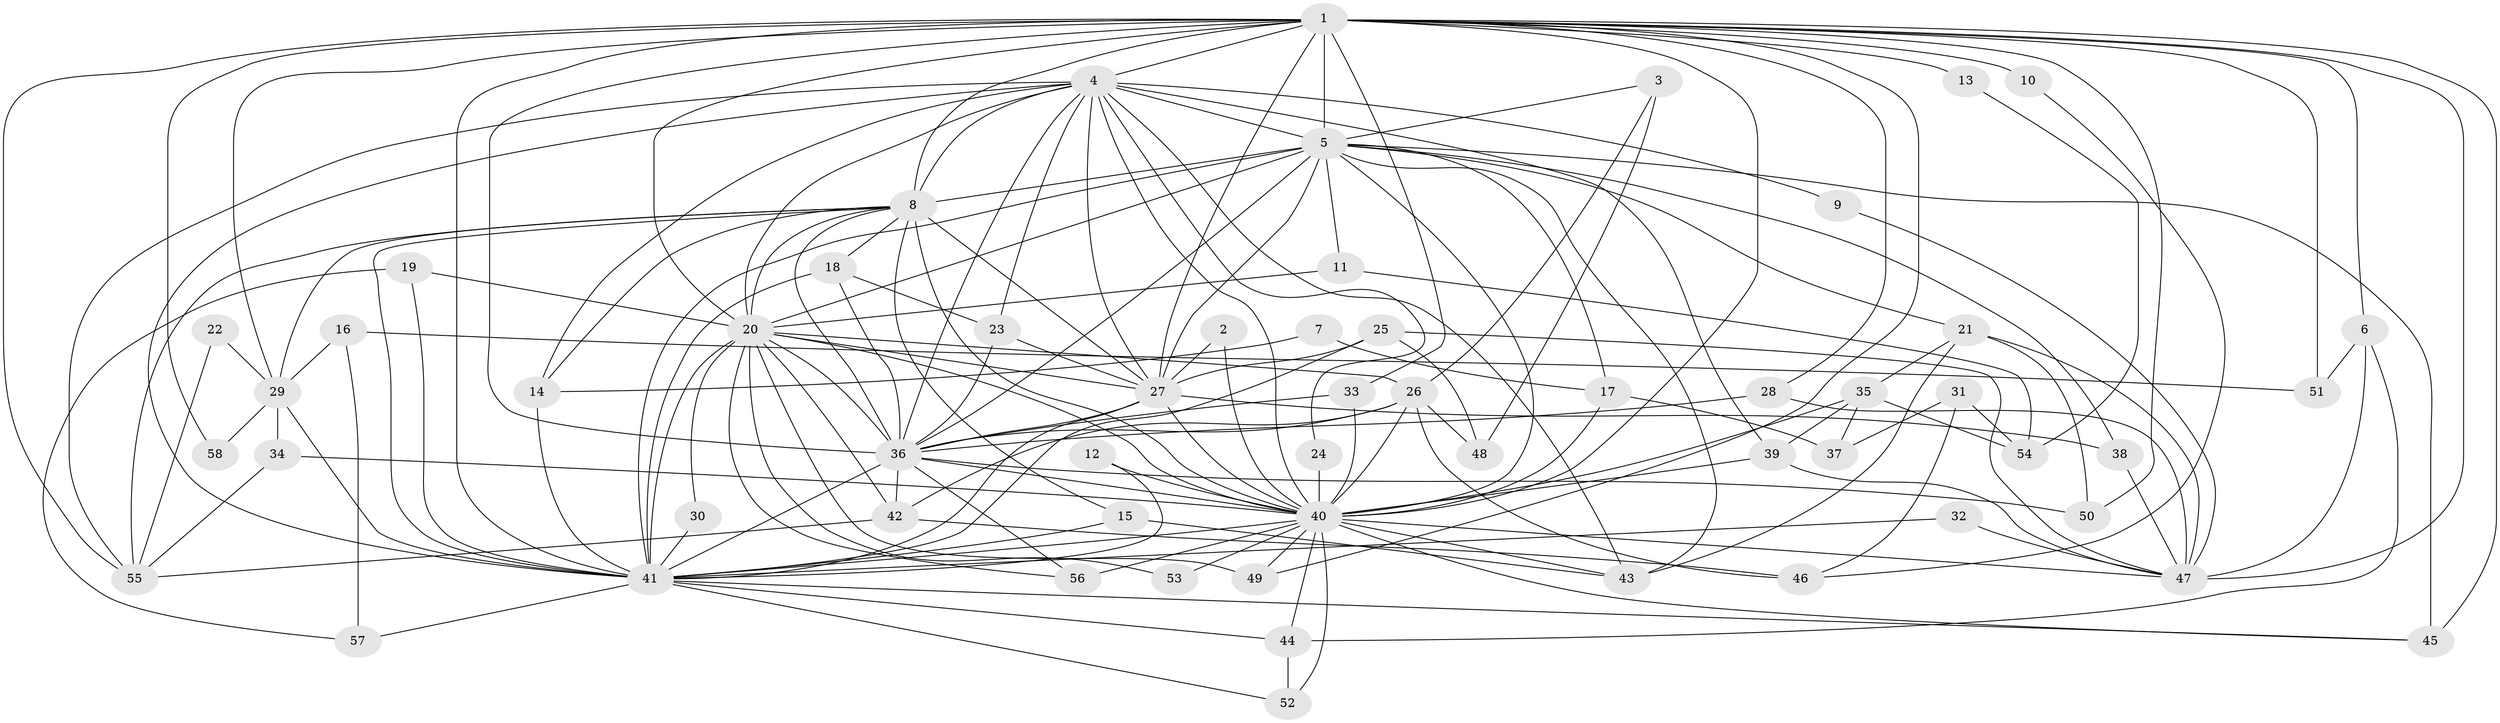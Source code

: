 // original degree distribution, {33: 0.008695652173913044, 20: 0.017391304347826087, 16: 0.008695652173913044, 19: 0.02608695652173913, 18: 0.008695652173913044, 23: 0.008695652173913044, 25: 0.008695652173913044, 2: 0.5217391304347826, 4: 0.13043478260869565, 7: 0.017391304347826087, 3: 0.19130434782608696, 12: 0.008695652173913044, 5: 0.034782608695652174, 6: 0.008695652173913044}
// Generated by graph-tools (version 1.1) at 2025/36/03/04/25 23:36:36]
// undirected, 58 vertices, 163 edges
graph export_dot {
  node [color=gray90,style=filled];
  1;
  2;
  3;
  4;
  5;
  6;
  7;
  8;
  9;
  10;
  11;
  12;
  13;
  14;
  15;
  16;
  17;
  18;
  19;
  20;
  21;
  22;
  23;
  24;
  25;
  26;
  27;
  28;
  29;
  30;
  31;
  32;
  33;
  34;
  35;
  36;
  37;
  38;
  39;
  40;
  41;
  42;
  43;
  44;
  45;
  46;
  47;
  48;
  49;
  50;
  51;
  52;
  53;
  54;
  55;
  56;
  57;
  58;
  1 -- 4 [weight=2.0];
  1 -- 5 [weight=3.0];
  1 -- 6 [weight=1.0];
  1 -- 8 [weight=2.0];
  1 -- 10 [weight=2.0];
  1 -- 13 [weight=2.0];
  1 -- 20 [weight=3.0];
  1 -- 27 [weight=2.0];
  1 -- 28 [weight=1.0];
  1 -- 29 [weight=1.0];
  1 -- 33 [weight=1.0];
  1 -- 36 [weight=2.0];
  1 -- 40 [weight=2.0];
  1 -- 41 [weight=2.0];
  1 -- 45 [weight=2.0];
  1 -- 47 [weight=2.0];
  1 -- 49 [weight=1.0];
  1 -- 50 [weight=1.0];
  1 -- 51 [weight=1.0];
  1 -- 55 [weight=1.0];
  1 -- 58 [weight=1.0];
  2 -- 27 [weight=1.0];
  2 -- 40 [weight=1.0];
  3 -- 5 [weight=1.0];
  3 -- 26 [weight=1.0];
  3 -- 48 [weight=1.0];
  4 -- 5 [weight=2.0];
  4 -- 8 [weight=3.0];
  4 -- 9 [weight=1.0];
  4 -- 14 [weight=1.0];
  4 -- 20 [weight=1.0];
  4 -- 23 [weight=1.0];
  4 -- 24 [weight=1.0];
  4 -- 27 [weight=1.0];
  4 -- 36 [weight=1.0];
  4 -- 39 [weight=1.0];
  4 -- 40 [weight=2.0];
  4 -- 41 [weight=1.0];
  4 -- 43 [weight=1.0];
  4 -- 55 [weight=1.0];
  5 -- 8 [weight=1.0];
  5 -- 11 [weight=1.0];
  5 -- 17 [weight=1.0];
  5 -- 20 [weight=1.0];
  5 -- 21 [weight=1.0];
  5 -- 27 [weight=1.0];
  5 -- 36 [weight=2.0];
  5 -- 38 [weight=1.0];
  5 -- 40 [weight=1.0];
  5 -- 41 [weight=1.0];
  5 -- 43 [weight=1.0];
  5 -- 45 [weight=1.0];
  6 -- 44 [weight=1.0];
  6 -- 47 [weight=1.0];
  6 -- 51 [weight=1.0];
  7 -- 14 [weight=1.0];
  7 -- 17 [weight=1.0];
  8 -- 14 [weight=1.0];
  8 -- 15 [weight=1.0];
  8 -- 18 [weight=1.0];
  8 -- 20 [weight=1.0];
  8 -- 27 [weight=3.0];
  8 -- 29 [weight=1.0];
  8 -- 36 [weight=1.0];
  8 -- 40 [weight=1.0];
  8 -- 41 [weight=1.0];
  8 -- 55 [weight=1.0];
  9 -- 47 [weight=1.0];
  10 -- 46 [weight=1.0];
  11 -- 20 [weight=1.0];
  11 -- 54 [weight=1.0];
  12 -- 40 [weight=1.0];
  12 -- 41 [weight=1.0];
  13 -- 54 [weight=1.0];
  14 -- 41 [weight=1.0];
  15 -- 41 [weight=1.0];
  15 -- 43 [weight=1.0];
  16 -- 29 [weight=1.0];
  16 -- 51 [weight=1.0];
  16 -- 57 [weight=1.0];
  17 -- 37 [weight=1.0];
  17 -- 40 [weight=2.0];
  18 -- 23 [weight=1.0];
  18 -- 36 [weight=1.0];
  18 -- 41 [weight=1.0];
  19 -- 20 [weight=1.0];
  19 -- 41 [weight=2.0];
  19 -- 57 [weight=1.0];
  20 -- 26 [weight=1.0];
  20 -- 27 [weight=2.0];
  20 -- 30 [weight=1.0];
  20 -- 36 [weight=1.0];
  20 -- 40 [weight=1.0];
  20 -- 41 [weight=2.0];
  20 -- 42 [weight=1.0];
  20 -- 49 [weight=1.0];
  20 -- 53 [weight=1.0];
  20 -- 56 [weight=1.0];
  21 -- 35 [weight=1.0];
  21 -- 43 [weight=1.0];
  21 -- 47 [weight=1.0];
  21 -- 50 [weight=1.0];
  22 -- 29 [weight=1.0];
  22 -- 55 [weight=1.0];
  23 -- 27 [weight=1.0];
  23 -- 36 [weight=1.0];
  24 -- 40 [weight=2.0];
  25 -- 27 [weight=1.0];
  25 -- 41 [weight=1.0];
  25 -- 47 [weight=1.0];
  25 -- 48 [weight=1.0];
  26 -- 36 [weight=1.0];
  26 -- 40 [weight=1.0];
  26 -- 42 [weight=1.0];
  26 -- 46 [weight=1.0];
  26 -- 48 [weight=1.0];
  27 -- 36 [weight=1.0];
  27 -- 38 [weight=1.0];
  27 -- 40 [weight=2.0];
  27 -- 41 [weight=2.0];
  28 -- 36 [weight=1.0];
  28 -- 47 [weight=1.0];
  29 -- 34 [weight=1.0];
  29 -- 41 [weight=1.0];
  29 -- 58 [weight=1.0];
  30 -- 41 [weight=1.0];
  31 -- 37 [weight=1.0];
  31 -- 46 [weight=1.0];
  31 -- 54 [weight=1.0];
  32 -- 41 [weight=1.0];
  32 -- 47 [weight=1.0];
  33 -- 36 [weight=1.0];
  33 -- 40 [weight=1.0];
  34 -- 40 [weight=1.0];
  34 -- 55 [weight=1.0];
  35 -- 37 [weight=1.0];
  35 -- 39 [weight=1.0];
  35 -- 40 [weight=1.0];
  35 -- 54 [weight=1.0];
  36 -- 40 [weight=2.0];
  36 -- 41 [weight=1.0];
  36 -- 42 [weight=1.0];
  36 -- 50 [weight=1.0];
  36 -- 56 [weight=1.0];
  38 -- 47 [weight=1.0];
  39 -- 40 [weight=1.0];
  39 -- 47 [weight=1.0];
  40 -- 41 [weight=1.0];
  40 -- 43 [weight=2.0];
  40 -- 44 [weight=1.0];
  40 -- 45 [weight=1.0];
  40 -- 47 [weight=2.0];
  40 -- 49 [weight=1.0];
  40 -- 52 [weight=1.0];
  40 -- 53 [weight=1.0];
  40 -- 56 [weight=1.0];
  41 -- 44 [weight=1.0];
  41 -- 45 [weight=1.0];
  41 -- 52 [weight=1.0];
  41 -- 57 [weight=1.0];
  42 -- 46 [weight=1.0];
  42 -- 55 [weight=2.0];
  44 -- 52 [weight=1.0];
}
